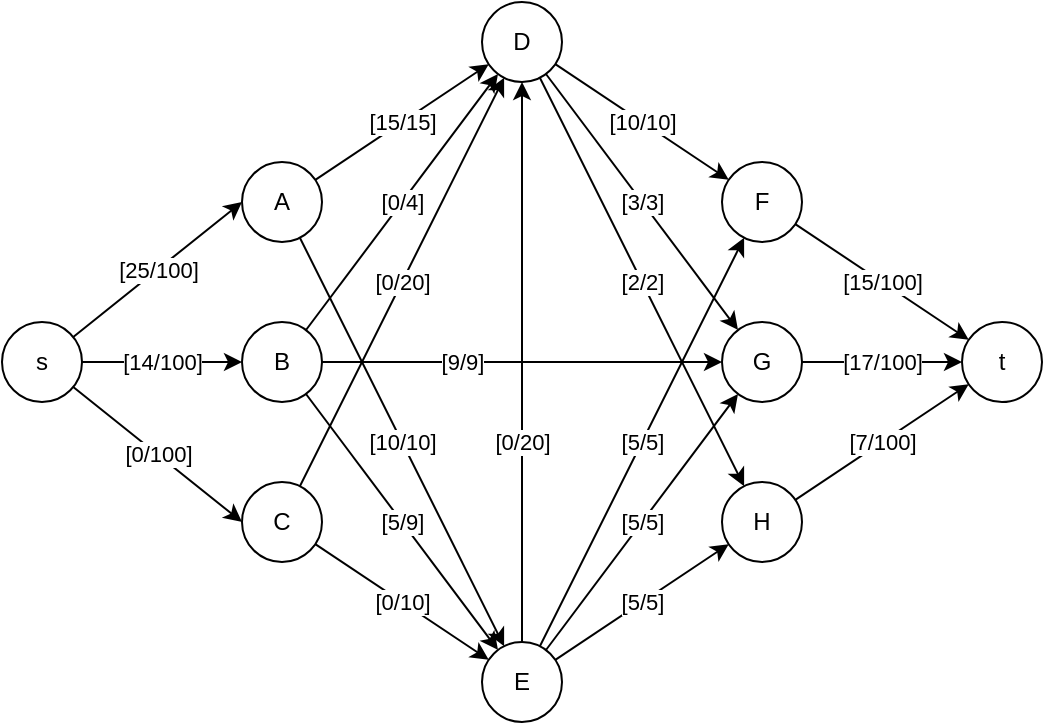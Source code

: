 <mxfile version="24.1.0" type="device">
  <diagram name="Page-1" id="EOSAStJ8lsHxn56JHP8d">
    <mxGraphModel dx="840" dy="430" grid="1" gridSize="10" guides="1" tooltips="1" connect="1" arrows="1" fold="1" page="1" pageScale="1" pageWidth="850" pageHeight="1100" math="0" shadow="0">
      <root>
        <mxCell id="0" />
        <mxCell id="1" parent="0" />
        <mxCell id="7aUyjqSxOf0ku7Nh73vU-11" value="&lt;div&gt;[25/100]&lt;/div&gt;" style="rounded=0;orthogonalLoop=1;jettySize=auto;html=1;entryX=0;entryY=0.5;entryDx=0;entryDy=0;" parent="1" source="7aUyjqSxOf0ku7Nh73vU-1" target="7aUyjqSxOf0ku7Nh73vU-2" edge="1">
          <mxGeometry relative="1" as="geometry" />
        </mxCell>
        <mxCell id="7aUyjqSxOf0ku7Nh73vU-12" value="[14/100]" style="edgeStyle=orthogonalEdgeStyle;rounded=0;orthogonalLoop=1;jettySize=auto;html=1;" parent="1" source="7aUyjqSxOf0ku7Nh73vU-1" target="7aUyjqSxOf0ku7Nh73vU-3" edge="1">
          <mxGeometry relative="1" as="geometry" />
        </mxCell>
        <mxCell id="7aUyjqSxOf0ku7Nh73vU-13" value="[0/100]" style="rounded=0;orthogonalLoop=1;jettySize=auto;html=1;entryX=0;entryY=0.5;entryDx=0;entryDy=0;" parent="1" source="7aUyjqSxOf0ku7Nh73vU-1" target="7aUyjqSxOf0ku7Nh73vU-4" edge="1">
          <mxGeometry relative="1" as="geometry" />
        </mxCell>
        <mxCell id="7aUyjqSxOf0ku7Nh73vU-1" value="s" style="ellipse;whiteSpace=wrap;html=1;aspect=fixed;" parent="1" vertex="1">
          <mxGeometry x="160" y="240" width="40" height="40" as="geometry" />
        </mxCell>
        <mxCell id="7aUyjqSxOf0ku7Nh73vU-14" value="[15/15]" style="rounded=0;orthogonalLoop=1;jettySize=auto;html=1;" parent="1" source="7aUyjqSxOf0ku7Nh73vU-2" target="7aUyjqSxOf0ku7Nh73vU-5" edge="1">
          <mxGeometry relative="1" as="geometry" />
        </mxCell>
        <mxCell id="7aUyjqSxOf0ku7Nh73vU-15" value="[10/10]" style="rounded=0;orthogonalLoop=1;jettySize=auto;html=1;" parent="1" source="7aUyjqSxOf0ku7Nh73vU-2" target="7aUyjqSxOf0ku7Nh73vU-6" edge="1">
          <mxGeometry relative="1" as="geometry" />
        </mxCell>
        <mxCell id="7aUyjqSxOf0ku7Nh73vU-2" value="A" style="ellipse;whiteSpace=wrap;html=1;aspect=fixed;" parent="1" vertex="1">
          <mxGeometry x="280" y="160" width="40" height="40" as="geometry" />
        </mxCell>
        <mxCell id="7aUyjqSxOf0ku7Nh73vU-16" value="[0/4]" style="rounded=0;orthogonalLoop=1;jettySize=auto;html=1;" parent="1" source="7aUyjqSxOf0ku7Nh73vU-3" target="7aUyjqSxOf0ku7Nh73vU-5" edge="1">
          <mxGeometry relative="1" as="geometry" />
        </mxCell>
        <mxCell id="7aUyjqSxOf0ku7Nh73vU-17" value="[5/9]" style="rounded=0;orthogonalLoop=1;jettySize=auto;html=1;" parent="1" source="7aUyjqSxOf0ku7Nh73vU-3" target="7aUyjqSxOf0ku7Nh73vU-6" edge="1">
          <mxGeometry relative="1" as="geometry" />
        </mxCell>
        <mxCell id="7aUyjqSxOf0ku7Nh73vU-18" value="[9/9]" style="rounded=0;orthogonalLoop=1;jettySize=auto;html=1;" parent="1" source="7aUyjqSxOf0ku7Nh73vU-3" target="7aUyjqSxOf0ku7Nh73vU-8" edge="1">
          <mxGeometry x="-0.3" relative="1" as="geometry">
            <mxPoint as="offset" />
          </mxGeometry>
        </mxCell>
        <mxCell id="7aUyjqSxOf0ku7Nh73vU-3" value="B" style="ellipse;whiteSpace=wrap;html=1;aspect=fixed;" parent="1" vertex="1">
          <mxGeometry x="280" y="240" width="40" height="40" as="geometry" />
        </mxCell>
        <mxCell id="7aUyjqSxOf0ku7Nh73vU-19" value="[0/20]" style="rounded=0;orthogonalLoop=1;jettySize=auto;html=1;" parent="1" source="7aUyjqSxOf0ku7Nh73vU-4" target="7aUyjqSxOf0ku7Nh73vU-5" edge="1">
          <mxGeometry relative="1" as="geometry" />
        </mxCell>
        <mxCell id="7aUyjqSxOf0ku7Nh73vU-20" value="[0/10]" style="rounded=0;orthogonalLoop=1;jettySize=auto;html=1;" parent="1" source="7aUyjqSxOf0ku7Nh73vU-4" target="7aUyjqSxOf0ku7Nh73vU-6" edge="1">
          <mxGeometry relative="1" as="geometry" />
        </mxCell>
        <mxCell id="7aUyjqSxOf0ku7Nh73vU-4" value="C" style="ellipse;whiteSpace=wrap;html=1;aspect=fixed;" parent="1" vertex="1">
          <mxGeometry x="280" y="320" width="40" height="40" as="geometry" />
        </mxCell>
        <mxCell id="7aUyjqSxOf0ku7Nh73vU-21" value="[10/10]" style="rounded=0;orthogonalLoop=1;jettySize=auto;html=1;" parent="1" source="7aUyjqSxOf0ku7Nh73vU-5" target="7aUyjqSxOf0ku7Nh73vU-7" edge="1">
          <mxGeometry relative="1" as="geometry" />
        </mxCell>
        <mxCell id="7aUyjqSxOf0ku7Nh73vU-22" value="[3/3]" style="rounded=0;orthogonalLoop=1;jettySize=auto;html=1;" parent="1" source="7aUyjqSxOf0ku7Nh73vU-5" target="7aUyjqSxOf0ku7Nh73vU-8" edge="1">
          <mxGeometry relative="1" as="geometry" />
        </mxCell>
        <mxCell id="7aUyjqSxOf0ku7Nh73vU-23" value="[2/2]" style="rounded=0;orthogonalLoop=1;jettySize=auto;html=1;" parent="1" source="7aUyjqSxOf0ku7Nh73vU-5" target="7aUyjqSxOf0ku7Nh73vU-9" edge="1">
          <mxGeometry relative="1" as="geometry" />
        </mxCell>
        <mxCell id="7aUyjqSxOf0ku7Nh73vU-5" value="D" style="ellipse;whiteSpace=wrap;html=1;aspect=fixed;" parent="1" vertex="1">
          <mxGeometry x="400" y="80" width="40" height="40" as="geometry" />
        </mxCell>
        <mxCell id="7aUyjqSxOf0ku7Nh73vU-24" value="[5/5]" style="rounded=0;orthogonalLoop=1;jettySize=auto;html=1;" parent="1" source="7aUyjqSxOf0ku7Nh73vU-6" target="7aUyjqSxOf0ku7Nh73vU-7" edge="1">
          <mxGeometry relative="1" as="geometry" />
        </mxCell>
        <mxCell id="7aUyjqSxOf0ku7Nh73vU-25" value="[5/5]" style="rounded=0;orthogonalLoop=1;jettySize=auto;html=1;" parent="1" source="7aUyjqSxOf0ku7Nh73vU-6" target="7aUyjqSxOf0ku7Nh73vU-8" edge="1">
          <mxGeometry relative="1" as="geometry" />
        </mxCell>
        <mxCell id="7aUyjqSxOf0ku7Nh73vU-26" value="[5/5]" style="rounded=0;orthogonalLoop=1;jettySize=auto;html=1;" parent="1" source="7aUyjqSxOf0ku7Nh73vU-6" target="7aUyjqSxOf0ku7Nh73vU-9" edge="1">
          <mxGeometry relative="1" as="geometry" />
        </mxCell>
        <mxCell id="7aUyjqSxOf0ku7Nh73vU-32" value="[0/20]" style="edgeStyle=orthogonalEdgeStyle;rounded=0;orthogonalLoop=1;jettySize=auto;html=1;" parent="1" source="7aUyjqSxOf0ku7Nh73vU-6" target="7aUyjqSxOf0ku7Nh73vU-5" edge="1">
          <mxGeometry x="-0.286" relative="1" as="geometry">
            <mxPoint as="offset" />
          </mxGeometry>
        </mxCell>
        <mxCell id="7aUyjqSxOf0ku7Nh73vU-6" value="E" style="ellipse;whiteSpace=wrap;html=1;aspect=fixed;" parent="1" vertex="1">
          <mxGeometry x="400" y="400" width="40" height="40" as="geometry" />
        </mxCell>
        <mxCell id="7aUyjqSxOf0ku7Nh73vU-28" value="[15/100]" style="rounded=0;orthogonalLoop=1;jettySize=auto;html=1;" parent="1" source="7aUyjqSxOf0ku7Nh73vU-7" target="7aUyjqSxOf0ku7Nh73vU-10" edge="1">
          <mxGeometry relative="1" as="geometry" />
        </mxCell>
        <mxCell id="7aUyjqSxOf0ku7Nh73vU-7" value="F" style="ellipse;whiteSpace=wrap;html=1;aspect=fixed;" parent="1" vertex="1">
          <mxGeometry x="520" y="160" width="40" height="40" as="geometry" />
        </mxCell>
        <mxCell id="7aUyjqSxOf0ku7Nh73vU-29" value="[17/100]" style="rounded=0;orthogonalLoop=1;jettySize=auto;html=1;" parent="1" source="7aUyjqSxOf0ku7Nh73vU-8" target="7aUyjqSxOf0ku7Nh73vU-10" edge="1">
          <mxGeometry relative="1" as="geometry" />
        </mxCell>
        <mxCell id="7aUyjqSxOf0ku7Nh73vU-8" value="G" style="ellipse;whiteSpace=wrap;html=1;aspect=fixed;" parent="1" vertex="1">
          <mxGeometry x="520" y="240" width="40" height="40" as="geometry" />
        </mxCell>
        <mxCell id="7aUyjqSxOf0ku7Nh73vU-30" value="[7/100]" style="rounded=0;orthogonalLoop=1;jettySize=auto;html=1;" parent="1" source="7aUyjqSxOf0ku7Nh73vU-9" target="7aUyjqSxOf0ku7Nh73vU-10" edge="1">
          <mxGeometry relative="1" as="geometry" />
        </mxCell>
        <mxCell id="7aUyjqSxOf0ku7Nh73vU-9" value="H" style="ellipse;whiteSpace=wrap;html=1;aspect=fixed;" parent="1" vertex="1">
          <mxGeometry x="520" y="320" width="40" height="40" as="geometry" />
        </mxCell>
        <mxCell id="7aUyjqSxOf0ku7Nh73vU-10" value="t" style="ellipse;whiteSpace=wrap;html=1;aspect=fixed;" parent="1" vertex="1">
          <mxGeometry x="640" y="240" width="40" height="40" as="geometry" />
        </mxCell>
      </root>
    </mxGraphModel>
  </diagram>
</mxfile>
